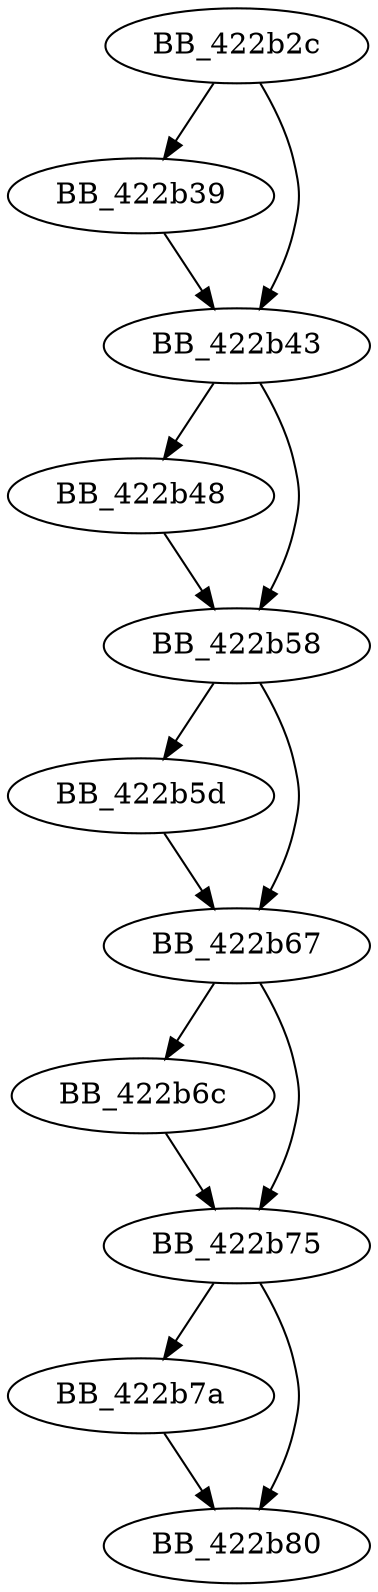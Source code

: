 DiGraph __set_statfp{
BB_422b2c->BB_422b39
BB_422b2c->BB_422b43
BB_422b39->BB_422b43
BB_422b43->BB_422b48
BB_422b43->BB_422b58
BB_422b48->BB_422b58
BB_422b58->BB_422b5d
BB_422b58->BB_422b67
BB_422b5d->BB_422b67
BB_422b67->BB_422b6c
BB_422b67->BB_422b75
BB_422b6c->BB_422b75
BB_422b75->BB_422b7a
BB_422b75->BB_422b80
BB_422b7a->BB_422b80
}
